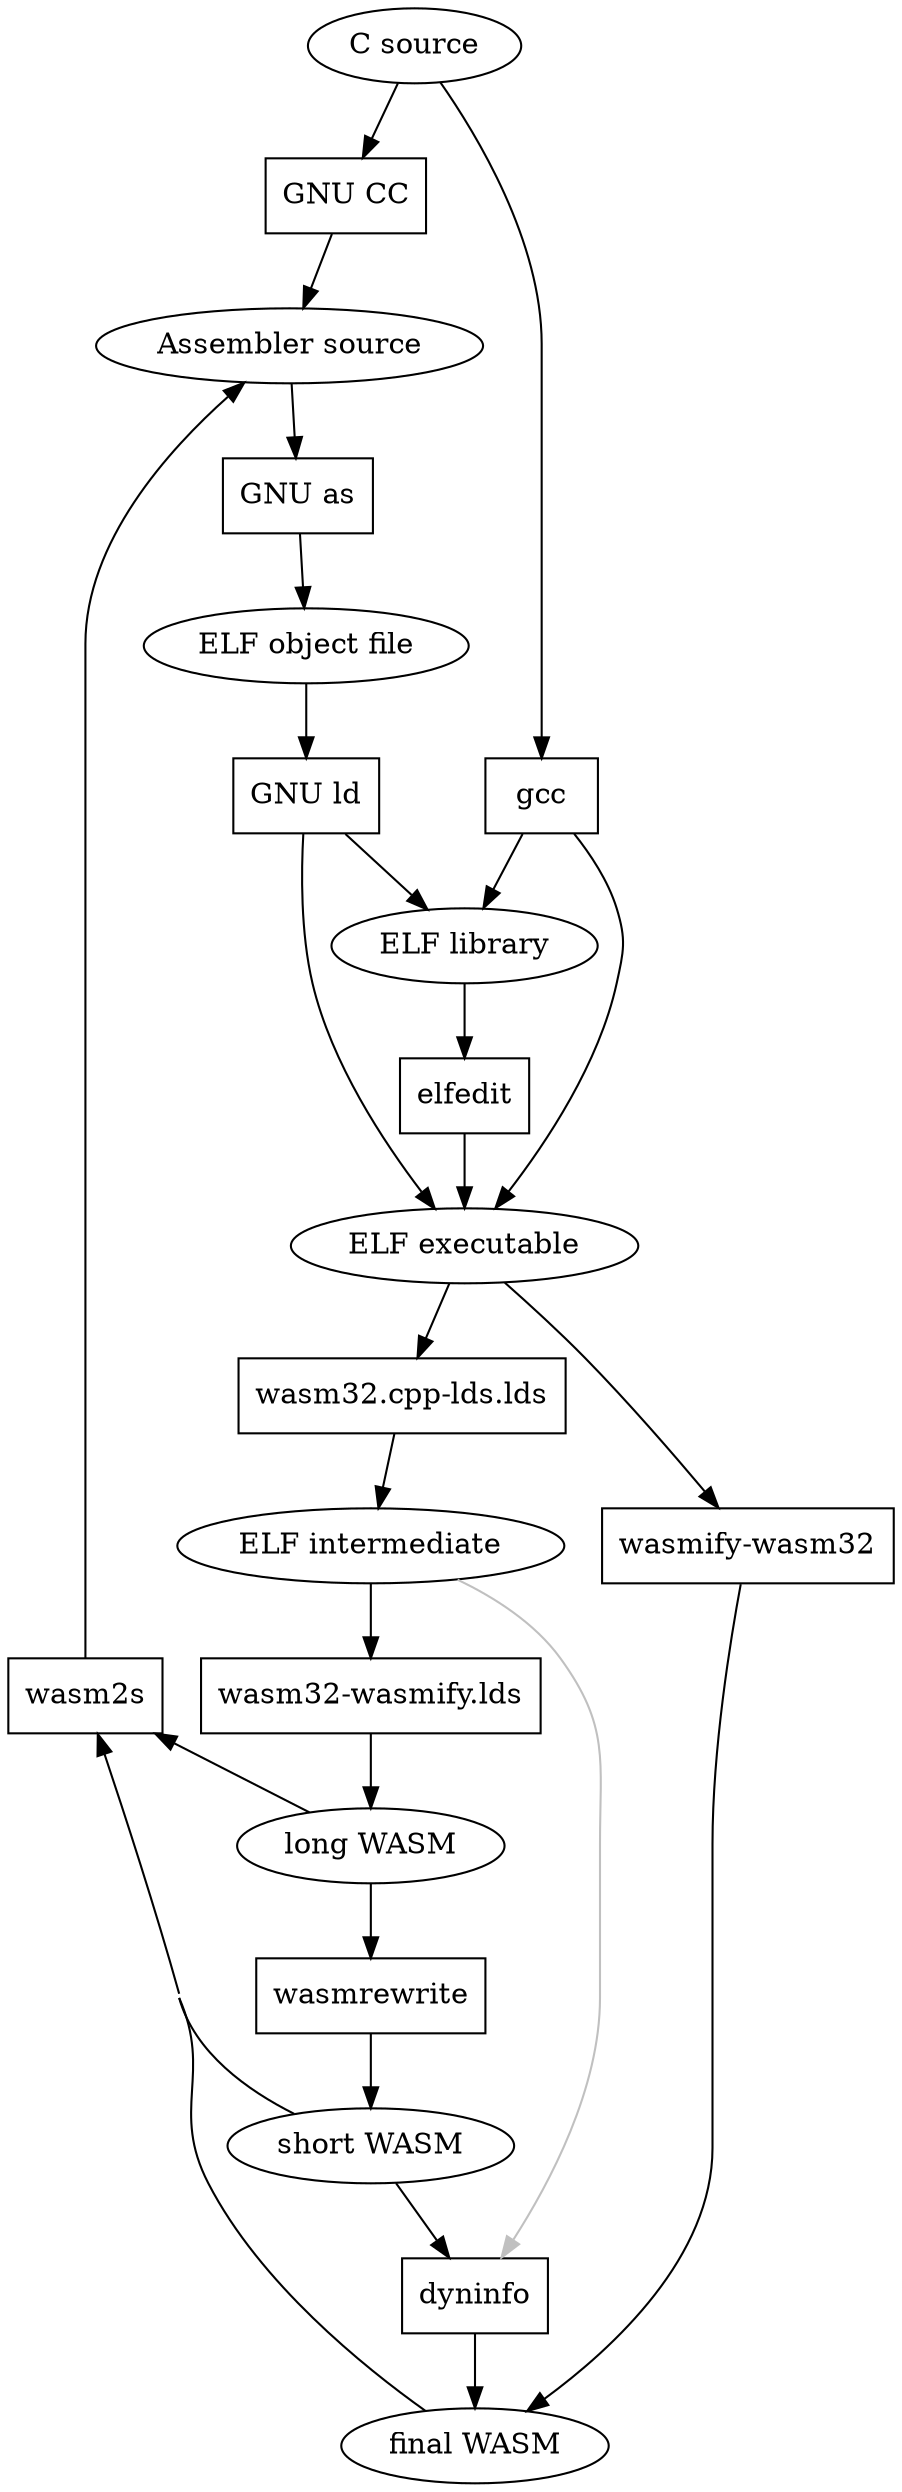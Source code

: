 digraph G {
  concentrate=true;
  "C source" -> "gcc";
  "gcc" -> "ELF executable";
  "gcc" -> "ELF library";
  "ELF executable" -> "wasmify-wasm32";
  "wasmify-wasm32" -> "final WASM";

  "C source" -> "GNU CC";
  "GNU CC" -> "Assembler source";
  "Assembler source" -> "GNU as";
  "GNU as" -> "ELF object file";
  "ELF object file" -> "GNU ld";
  "GNU ld" -> "ELF library";
  "GNU ld" -> "ELF executable";
  "ELF object file" -> "GNU ld";
  "ELF library" -> "elfedit";
  "elfedit" -> "ELF executable";
  "ELF executable" -> "wasm32.cpp-lds.lds";
  "wasm32.cpp-lds.lds" -> "ELF intermediate";
  "ELF intermediate" -> "wasm32-wasmify.lds";
  "wasm32-wasmify.lds" -> "long WASM";
  "long WASM" -> "wasmrewrite";
  "wasmrewrite" -> "short WASM";
  "short WASM" -> "dyninfo";
  "dyninfo" -> "final WASM";
  "ELF intermediate" -> "dyninfo" [color="grey"];

  "gcc" [shape=box];
  "GNU CC" [shape=box];
  "GNU as" [shape=box];
  "GNU ld" [shape=box];
  "elfedit" [shape=box];
  "wasm32.cpp-lds.lds" [shape=box];
  "wasm32-wasmify.lds" [shape=box];
  "wasmrewrite" [shape=box];
  "dyninfo" [shape=box];
  "wasmify-wasm32" [shape=box];
  "wasm2s" [shape=box, href="https://github.com/pipcet/asmjs/blob/everything/wasm32.org#wasm2s"];
  "Assembler source" -> "wasm2s" [dir=back];
  "wasm2s" -> "long WASM" [dir=back];
  "wasm2s" -> "short WASM" [dir=back];
  "wasm2s" -> "final WASM" [dir=back];
}